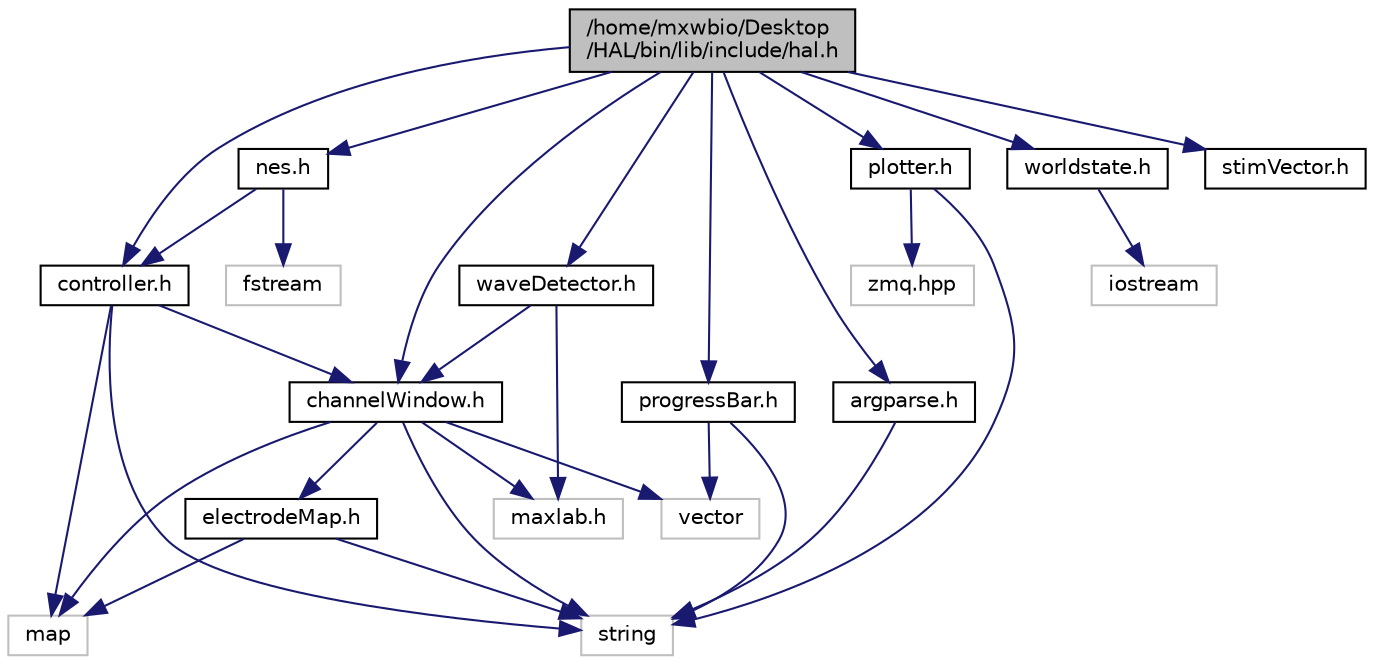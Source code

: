 digraph "/home/mxwbio/Desktop/HAL/bin/lib/include/hal.h"
{
 // LATEX_PDF_SIZE
  edge [fontname="Helvetica",fontsize="10",labelfontname="Helvetica",labelfontsize="10"];
  node [fontname="Helvetica",fontsize="10",shape=record];
  Node1 [label="/home/mxwbio/Desktop\l/HAL/bin/lib/include/hal.h",height=0.2,width=0.4,color="black", fillcolor="grey75", style="filled", fontcolor="black",tooltip="Includes the entire HAL C++ library."];
  Node1 -> Node2 [color="midnightblue",fontsize="10",style="solid"];
  Node2 [label="channelWindow.h",height=0.2,width=0.4,color="black", fillcolor="white", style="filled",URL="$channelWindow_8h.html",tooltip="Header file for the ChannelWindow Class."];
  Node2 -> Node3 [color="midnightblue",fontsize="10",style="solid"];
  Node3 [label="string",height=0.2,width=0.4,color="grey75", fillcolor="white", style="filled",tooltip=" "];
  Node2 -> Node4 [color="midnightblue",fontsize="10",style="solid"];
  Node4 [label="vector",height=0.2,width=0.4,color="grey75", fillcolor="white", style="filled",tooltip=" "];
  Node2 -> Node5 [color="midnightblue",fontsize="10",style="solid"];
  Node5 [label="map",height=0.2,width=0.4,color="grey75", fillcolor="white", style="filled",tooltip=" "];
  Node2 -> Node6 [color="midnightblue",fontsize="10",style="solid"];
  Node6 [label="maxlab.h",height=0.2,width=0.4,color="grey75", fillcolor="white", style="filled",tooltip=" "];
  Node2 -> Node7 [color="midnightblue",fontsize="10",style="solid"];
  Node7 [label="electrodeMap.h",height=0.2,width=0.4,color="black", fillcolor="white", style="filled",URL="$electrodeMap_8h.html",tooltip="Header file for the ElectrodeMap Class."];
  Node7 -> Node3 [color="midnightblue",fontsize="10",style="solid"];
  Node7 -> Node5 [color="midnightblue",fontsize="10",style="solid"];
  Node1 -> Node8 [color="midnightblue",fontsize="10",style="solid"];
  Node8 [label="controller.h",height=0.2,width=0.4,color="black", fillcolor="white", style="filled",URL="$controller_8h.html",tooltip="Header file for the Controller Class."];
  Node8 -> Node5 [color="midnightblue",fontsize="10",style="solid"];
  Node8 -> Node3 [color="midnightblue",fontsize="10",style="solid"];
  Node8 -> Node2 [color="midnightblue",fontsize="10",style="solid"];
  Node1 -> Node9 [color="midnightblue",fontsize="10",style="solid"];
  Node9 [label="argparse.h",height=0.2,width=0.4,color="black", fillcolor="white", style="filled",URL="$argparse_8h.html",tooltip="Header file for argparse module."];
  Node9 -> Node3 [color="midnightblue",fontsize="10",style="solid"];
  Node1 -> Node10 [color="midnightblue",fontsize="10",style="solid"];
  Node10 [label="worldstate.h",height=0.2,width=0.4,color="black", fillcolor="white", style="filled",URL="$worldstate_8h.html",tooltip="Header file for the WorldState Class."];
  Node10 -> Node11 [color="midnightblue",fontsize="10",style="solid"];
  Node11 [label="iostream",height=0.2,width=0.4,color="grey75", fillcolor="white", style="filled",tooltip=" "];
  Node1 -> Node12 [color="midnightblue",fontsize="10",style="solid"];
  Node12 [label="waveDetector.h",height=0.2,width=0.4,color="black", fillcolor="white", style="filled",URL="$waveDetector_8h.html",tooltip="Header file for the WaveDetector Class."];
  Node12 -> Node6 [color="midnightblue",fontsize="10",style="solid"];
  Node12 -> Node2 [color="midnightblue",fontsize="10",style="solid"];
  Node1 -> Node13 [color="midnightblue",fontsize="10",style="solid"];
  Node13 [label="progressBar.h",height=0.2,width=0.4,color="black", fillcolor="white", style="filled",URL="$progressBar_8h.html",tooltip="Header file for the ProgressBar Class."];
  Node13 -> Node4 [color="midnightblue",fontsize="10",style="solid"];
  Node13 -> Node3 [color="midnightblue",fontsize="10",style="solid"];
  Node1 -> Node14 [color="midnightblue",fontsize="10",style="solid"];
  Node14 [label="plotter.h",height=0.2,width=0.4,color="black", fillcolor="white", style="filled",URL="$plotter_8h.html",tooltip="Header file for the Plotter Class."];
  Node14 -> Node3 [color="midnightblue",fontsize="10",style="solid"];
  Node14 -> Node15 [color="midnightblue",fontsize="10",style="solid"];
  Node15 [label="zmq.hpp",height=0.2,width=0.4,color="grey75", fillcolor="white", style="filled",tooltip=" "];
  Node1 -> Node16 [color="midnightblue",fontsize="10",style="solid"];
  Node16 [label="nes.h",height=0.2,width=0.4,color="black", fillcolor="white", style="filled",URL="$nes_8h.html",tooltip="Header file for the NES class."];
  Node16 -> Node17 [color="midnightblue",fontsize="10",style="solid"];
  Node17 [label="fstream",height=0.2,width=0.4,color="grey75", fillcolor="white", style="filled",tooltip=" "];
  Node16 -> Node8 [color="midnightblue",fontsize="10",style="solid"];
  Node1 -> Node18 [color="midnightblue",fontsize="10",style="solid"];
  Node18 [label="stimVector.h",height=0.2,width=0.4,color="black", fillcolor="white", style="filled",URL="$stimVector_8h_source.html",tooltip=" "];
}
